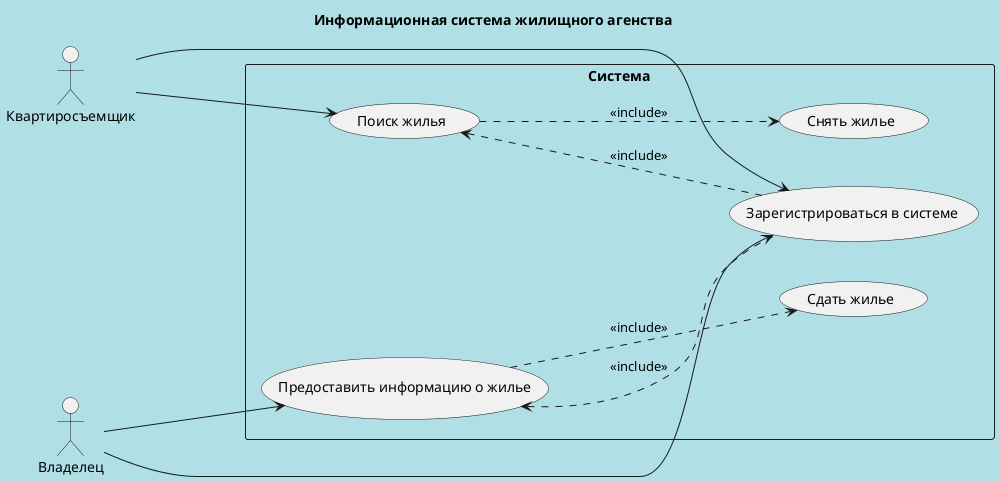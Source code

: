 @startuml "Практическая работа 1"
left to right direction
title Информационная система жилищного агенства
skinparam backgroundcolor PowderBlue
actor Квартиросъемщик AS kvr
actor Владелец AS vld
rectangle Система {
    vld ---> (Зарегистрироваться в системе)
    vld ---> (Предоставить информацию о жилье)
    kvr ---> (Зарегистрироваться в системе)
    kvr ---> (Поиск жилья)
    (Поиск жилья) <... (Зарегистрироваться в системе):<<include>>
    (Поиск жилья) ...> (Снять жилье):<<include>>
    (Предоставить информацию о жилье) <... (Зарегистрироваться в системе):<<include>>
    (Предоставить информацию о жилье) ...> (Сдать жилье):<<include>>
}
@enduml
